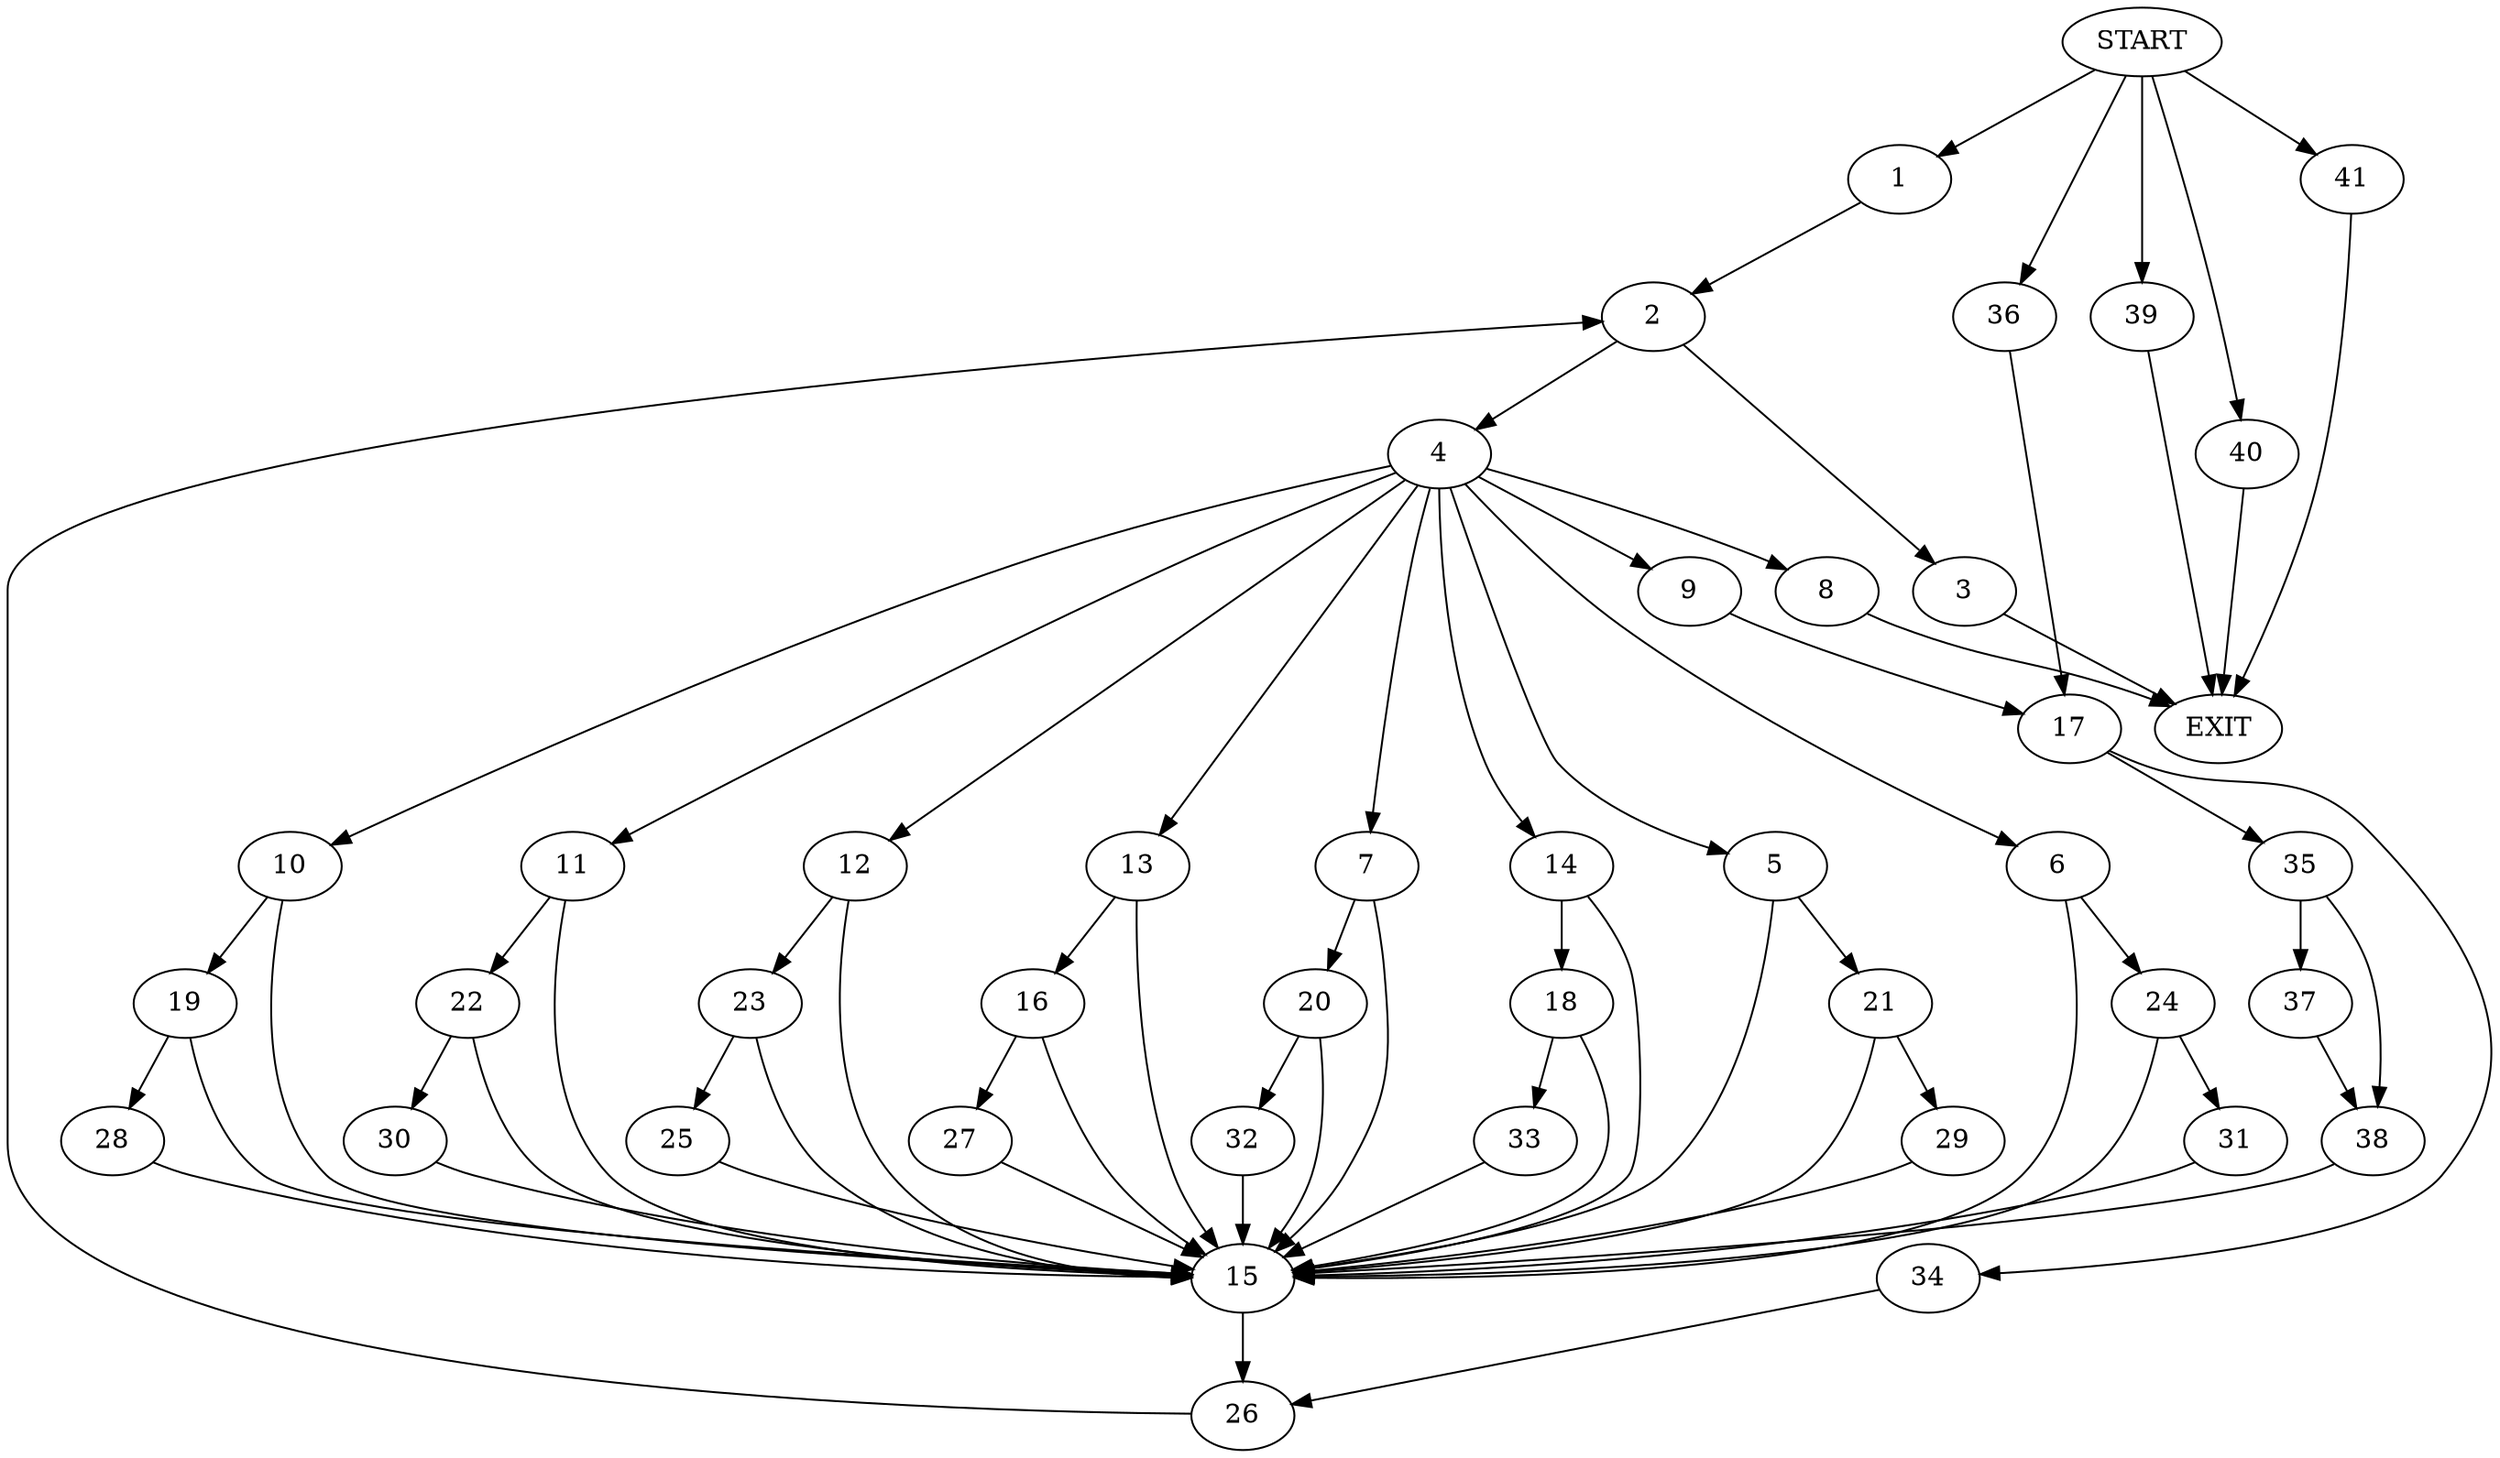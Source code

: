 digraph {
0 [label="START"]
42 [label="EXIT"]
0 -> 1
1 -> 2
2 -> 3
2 -> 4
3 -> 42
4 -> 5
4 -> 6
4 -> 7
4 -> 8
4 -> 9
4 -> 10
4 -> 11
4 -> 12
4 -> 13
4 -> 14
8 -> 42
13 -> 15
13 -> 16
9 -> 17
14 -> 18
14 -> 15
10 -> 15
10 -> 19
7 -> 20
7 -> 15
5 -> 15
5 -> 21
11 -> 15
11 -> 22
12 -> 23
12 -> 15
6 -> 24
6 -> 15
23 -> 15
23 -> 25
15 -> 26
25 -> 15
16 -> 27
16 -> 15
27 -> 15
19 -> 28
19 -> 15
28 -> 15
21 -> 29
21 -> 15
29 -> 15
22 -> 15
22 -> 30
30 -> 15
24 -> 31
24 -> 15
31 -> 15
20 -> 15
20 -> 32
32 -> 15
18 -> 15
18 -> 33
33 -> 15
17 -> 34
17 -> 35
0 -> 36
36 -> 17
34 -> 26
35 -> 37
35 -> 38
26 -> 2
37 -> 38
38 -> 15
0 -> 39
39 -> 42
0 -> 40
40 -> 42
0 -> 41
41 -> 42
}
